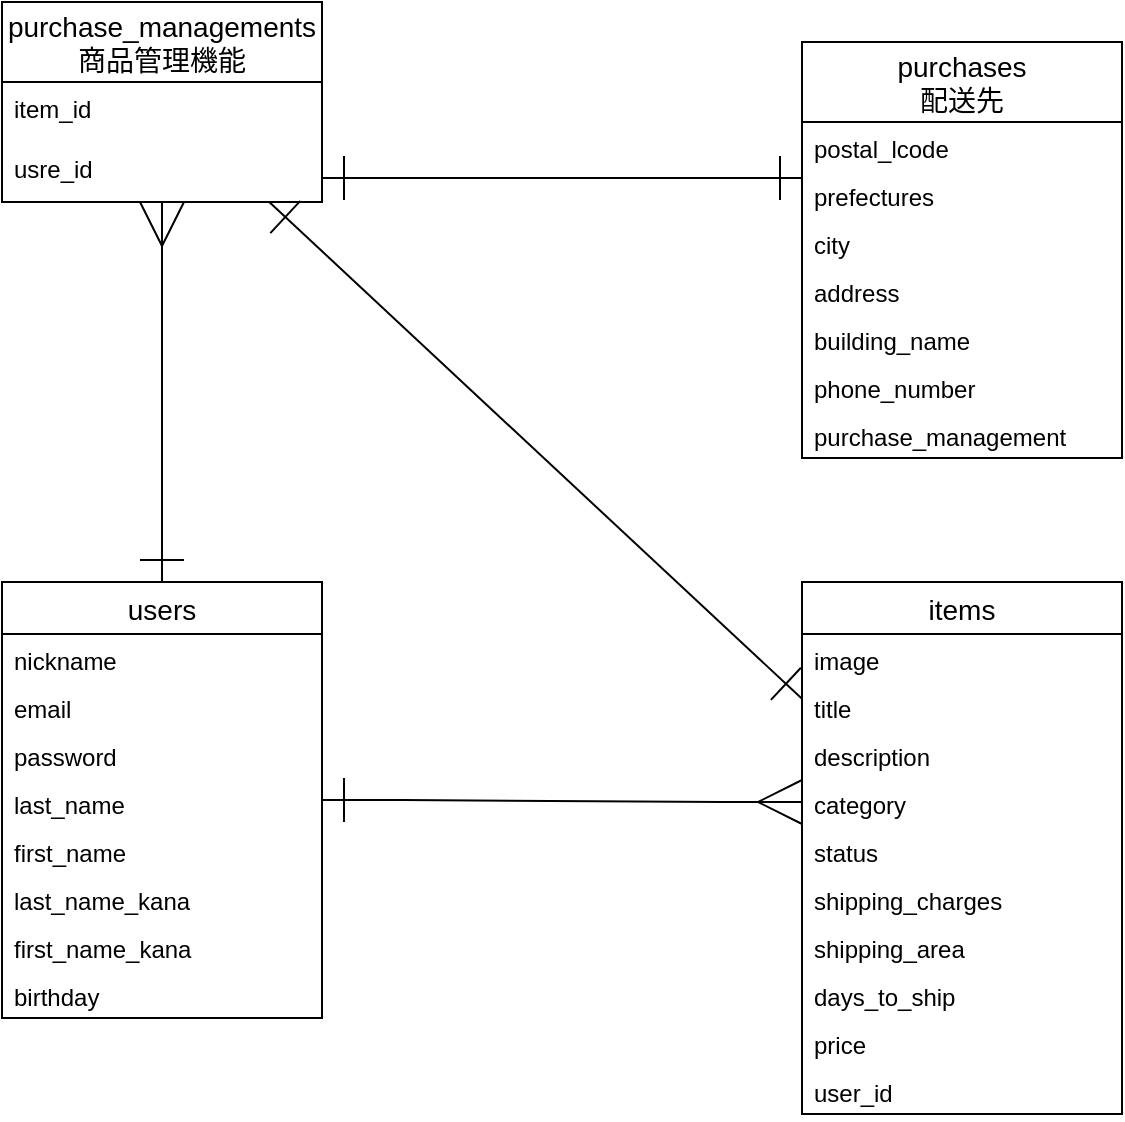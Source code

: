 <mxfile>
    <diagram id="BGSpOSfhiEUuaW4v26eJ" name="ページ1">
        <mxGraphModel dx="747" dy="680" grid="1" gridSize="10" guides="1" tooltips="1" connect="1" arrows="1" fold="1" page="1" pageScale="1" pageWidth="1654" pageHeight="1169" math="0" shadow="0">
            <root>
                <mxCell id="0"/>
                <mxCell id="1" parent="0"/>
                <mxCell id="133" style="edgeStyle=orthogonalEdgeStyle;rounded=1;orthogonalLoop=1;jettySize=auto;html=1;startArrow=ERone;startFill=0;endArrow=ERmany;endFill=0;startSize=20;endSize=20;" parent="1" source="6" target="128" edge="1">
                    <mxGeometry relative="1" as="geometry">
                        <Array as="points">
                            <mxPoint x="600" y="410"/>
                            <mxPoint x="600" y="410"/>
                        </Array>
                    </mxGeometry>
                </mxCell>
                <mxCell id="6" value="users" style="swimlane;fontStyle=0;childLayout=stackLayout;horizontal=1;startSize=26;horizontalStack=0;resizeParent=1;resizeParentMax=0;resizeLast=0;collapsible=1;marginBottom=0;align=center;fontSize=14;" parent="1" vertex="1">
                    <mxGeometry x="520" y="510" width="160" height="218" as="geometry"/>
                </mxCell>
                <mxCell id="9" value="nickname&#10;" style="text;strokeColor=none;fillColor=none;spacingLeft=4;spacingRight=4;overflow=hidden;rotatable=0;points=[[0,0.5],[1,0.5]];portConstraint=eastwest;fontSize=12;verticalAlign=top;" parent="6" vertex="1">
                    <mxGeometry y="26" width="160" height="24" as="geometry"/>
                </mxCell>
                <mxCell id="97" value="email" style="text;strokeColor=none;fillColor=none;spacingLeft=4;spacingRight=4;overflow=hidden;rotatable=0;points=[[0,0.5],[1,0.5]];portConstraint=eastwest;fontSize=12;verticalAlign=top;" parent="6" vertex="1">
                    <mxGeometry y="50" width="160" height="24" as="geometry"/>
                </mxCell>
                <mxCell id="98" value="password" style="text;strokeColor=none;fillColor=none;spacingLeft=4;spacingRight=4;overflow=hidden;rotatable=0;points=[[0,0.5],[1,0.5]];portConstraint=eastwest;fontSize=12;verticalAlign=top;" parent="6" vertex="1">
                    <mxGeometry y="74" width="160" height="24" as="geometry"/>
                </mxCell>
                <mxCell id="99" value="last_name" style="text;strokeColor=none;fillColor=none;spacingLeft=4;spacingRight=4;overflow=hidden;rotatable=0;points=[[0,0.5],[1,0.5]];portConstraint=eastwest;fontSize=12;verticalAlign=top;" parent="6" vertex="1">
                    <mxGeometry y="98" width="160" height="24" as="geometry"/>
                </mxCell>
                <mxCell id="100" value="first_name" style="text;strokeColor=none;fillColor=none;spacingLeft=4;spacingRight=4;overflow=hidden;rotatable=0;points=[[0,0.5],[1,0.5]];portConstraint=eastwest;fontSize=12;verticalAlign=top;" parent="6" vertex="1">
                    <mxGeometry y="122" width="160" height="24" as="geometry"/>
                </mxCell>
                <mxCell id="101" value="last_name_kana" style="text;strokeColor=none;fillColor=none;spacingLeft=4;spacingRight=4;overflow=hidden;rotatable=0;points=[[0,0.5],[1,0.5]];portConstraint=eastwest;fontSize=12;verticalAlign=top;" parent="6" vertex="1">
                    <mxGeometry y="146" width="160" height="24" as="geometry"/>
                </mxCell>
                <mxCell id="102" value="first_name_kana" style="text;strokeColor=none;fillColor=none;spacingLeft=4;spacingRight=4;overflow=hidden;rotatable=0;points=[[0,0.5],[1,0.5]];portConstraint=eastwest;fontSize=12;verticalAlign=top;" parent="6" vertex="1">
                    <mxGeometry y="170" width="160" height="24" as="geometry"/>
                </mxCell>
                <mxCell id="103" value="birthday" style="text;strokeColor=none;fillColor=none;spacingLeft=4;spacingRight=4;overflow=hidden;rotatable=0;points=[[0,0.5],[1,0.5]];portConstraint=eastwest;fontSize=12;verticalAlign=top;" parent="6" vertex="1">
                    <mxGeometry y="194" width="160" height="24" as="geometry"/>
                </mxCell>
                <mxCell id="135" style="rounded=0;orthogonalLoop=1;jettySize=auto;html=1;startArrow=ERone;startFill=0;endArrow=ERone;endFill=0;endSize=20;startSize=20;" edge="1" parent="1" source="10" target="128">
                    <mxGeometry relative="1" as="geometry">
                        <mxPoint x="760" y="450" as="targetPoint"/>
                    </mxGeometry>
                </mxCell>
                <mxCell id="10" value="items" style="swimlane;fontStyle=0;childLayout=stackLayout;horizontal=1;startSize=26;horizontalStack=0;resizeParent=1;resizeParentMax=0;resizeLast=0;collapsible=1;marginBottom=0;align=center;fontSize=14;" parent="1" vertex="1">
                    <mxGeometry x="920" y="510" width="160" height="266" as="geometry"/>
                </mxCell>
                <mxCell id="11" value="image" style="text;strokeColor=none;fillColor=none;spacingLeft=4;spacingRight=4;overflow=hidden;rotatable=0;points=[[0,0.5],[1,0.5]];portConstraint=eastwest;fontSize=12;" parent="10" vertex="1">
                    <mxGeometry y="26" width="160" height="24" as="geometry"/>
                </mxCell>
                <mxCell id="106" value="title" style="text;strokeColor=none;fillColor=none;spacingLeft=4;spacingRight=4;overflow=hidden;rotatable=0;points=[[0,0.5],[1,0.5]];portConstraint=eastwest;fontSize=12;" parent="10" vertex="1">
                    <mxGeometry y="50" width="160" height="24" as="geometry"/>
                </mxCell>
                <mxCell id="107" value="description" style="text;strokeColor=none;fillColor=none;spacingLeft=4;spacingRight=4;overflow=hidden;rotatable=0;points=[[0,0.5],[1,0.5]];portConstraint=eastwest;fontSize=12;" parent="10" vertex="1">
                    <mxGeometry y="74" width="160" height="24" as="geometry"/>
                </mxCell>
                <mxCell id="108" value="category" style="text;strokeColor=none;fillColor=none;spacingLeft=4;spacingRight=4;overflow=hidden;rotatable=0;points=[[0,0.5],[1,0.5]];portConstraint=eastwest;fontSize=12;" parent="10" vertex="1">
                    <mxGeometry y="98" width="160" height="24" as="geometry"/>
                </mxCell>
                <mxCell id="109" value="status" style="text;strokeColor=none;fillColor=none;spacingLeft=4;spacingRight=4;overflow=hidden;rotatable=0;points=[[0,0.5],[1,0.5]];portConstraint=eastwest;fontSize=12;" parent="10" vertex="1">
                    <mxGeometry y="122" width="160" height="24" as="geometry"/>
                </mxCell>
                <mxCell id="110" value="shipping_charges" style="text;strokeColor=none;fillColor=none;spacingLeft=4;spacingRight=4;overflow=hidden;rotatable=0;points=[[0,0.5],[1,0.5]];portConstraint=eastwest;fontSize=12;" parent="10" vertex="1">
                    <mxGeometry y="146" width="160" height="24" as="geometry"/>
                </mxCell>
                <mxCell id="111" value="shipping_area" style="text;strokeColor=none;fillColor=none;spacingLeft=4;spacingRight=4;overflow=hidden;rotatable=0;points=[[0,0.5],[1,0.5]];portConstraint=eastwest;fontSize=12;" parent="10" vertex="1">
                    <mxGeometry y="170" width="160" height="24" as="geometry"/>
                </mxCell>
                <mxCell id="112" value="days_to_ship" style="text;strokeColor=none;fillColor=none;spacingLeft=4;spacingRight=4;overflow=hidden;rotatable=0;points=[[0,0.5],[1,0.5]];portConstraint=eastwest;fontSize=12;" parent="10" vertex="1">
                    <mxGeometry y="194" width="160" height="24" as="geometry"/>
                </mxCell>
                <mxCell id="113" value="price" style="text;strokeColor=none;fillColor=none;spacingLeft=4;spacingRight=4;overflow=hidden;rotatable=0;points=[[0,0.5],[1,0.5]];portConstraint=eastwest;fontSize=12;" parent="10" vertex="1">
                    <mxGeometry y="218" width="160" height="24" as="geometry"/>
                </mxCell>
                <mxCell id="125" value="user_id" style="text;strokeColor=none;fillColor=none;spacingLeft=4;spacingRight=4;overflow=hidden;rotatable=0;points=[[0,0.5],[1,0.5]];portConstraint=eastwest;fontSize=12;" parent="10" vertex="1">
                    <mxGeometry y="242" width="160" height="24" as="geometry"/>
                </mxCell>
                <mxCell id="14" value="purchases&#10;配送先" style="swimlane;fontStyle=0;childLayout=stackLayout;horizontal=1;startSize=40;horizontalStack=0;resizeParent=1;resizeParentMax=0;resizeLast=0;collapsible=1;marginBottom=0;align=center;fontSize=14;" parent="1" vertex="1">
                    <mxGeometry x="920" y="240" width="160" height="208" as="geometry"/>
                </mxCell>
                <mxCell id="118" value="postal_lcode" style="text;strokeColor=none;fillColor=none;spacingLeft=4;spacingRight=4;overflow=hidden;rotatable=0;points=[[0,0.5],[1,0.5]];portConstraint=eastwest;fontSize=12;" parent="14" vertex="1">
                    <mxGeometry y="40" width="160" height="24" as="geometry"/>
                </mxCell>
                <mxCell id="119" value="prefectures" style="text;strokeColor=none;fillColor=none;spacingLeft=4;spacingRight=4;overflow=hidden;rotatable=0;points=[[0,0.5],[1,0.5]];portConstraint=eastwest;fontSize=12;" parent="14" vertex="1">
                    <mxGeometry y="64" width="160" height="24" as="geometry"/>
                </mxCell>
                <mxCell id="120" value="city" style="text;strokeColor=none;fillColor=none;spacingLeft=4;spacingRight=4;overflow=hidden;rotatable=0;points=[[0,0.5],[1,0.5]];portConstraint=eastwest;fontSize=12;" parent="14" vertex="1">
                    <mxGeometry y="88" width="160" height="24" as="geometry"/>
                </mxCell>
                <mxCell id="121" value="address" style="text;strokeColor=none;fillColor=none;spacingLeft=4;spacingRight=4;overflow=hidden;rotatable=0;points=[[0,0.5],[1,0.5]];portConstraint=eastwest;fontSize=12;" parent="14" vertex="1">
                    <mxGeometry y="112" width="160" height="24" as="geometry"/>
                </mxCell>
                <mxCell id="122" value="building_name" style="text;strokeColor=none;fillColor=none;spacingLeft=4;spacingRight=4;overflow=hidden;rotatable=0;points=[[0,0.5],[1,0.5]];portConstraint=eastwest;fontSize=12;" parent="14" vertex="1">
                    <mxGeometry y="136" width="160" height="24" as="geometry"/>
                </mxCell>
                <mxCell id="123" value="phone_number" style="text;strokeColor=none;fillColor=none;spacingLeft=4;spacingRight=4;overflow=hidden;rotatable=0;points=[[0,0.5],[1,0.5]];portConstraint=eastwest;fontSize=12;" parent="14" vertex="1">
                    <mxGeometry y="160" width="160" height="24" as="geometry"/>
                </mxCell>
                <mxCell id="136" value="purchase_management" style="text;strokeColor=none;fillColor=none;spacingLeft=4;spacingRight=4;overflow=hidden;rotatable=0;points=[[0,0.5],[1,0.5]];portConstraint=eastwest;fontSize=12;" vertex="1" parent="14">
                    <mxGeometry y="184" width="160" height="24" as="geometry"/>
                </mxCell>
                <mxCell id="32" value="" style="edgeStyle=entityRelationEdgeStyle;fontSize=12;html=1;endArrow=ERmany;strokeWidth=1;startSize=20;endSize=20;startArrow=ERone;startFill=0;entryX=0;entryY=0.5;entryDx=0;entryDy=0;" parent="1" source="6" target="108" edge="1">
                    <mxGeometry width="100" height="100" relative="1" as="geometry">
                        <mxPoint x="680" y="300" as="sourcePoint"/>
                        <mxPoint x="890" y="619" as="targetPoint"/>
                    </mxGeometry>
                </mxCell>
                <mxCell id="132" style="rounded=1;orthogonalLoop=1;jettySize=auto;html=1;edgeStyle=orthogonalEdgeStyle;elbow=vertical;startArrow=ERone;startFill=0;endArrow=ERone;endFill=0;endSize=20;startSize=20;" parent="1" source="128" target="14" edge="1">
                    <mxGeometry relative="1" as="geometry">
                        <mxPoint x="780" y="210" as="sourcePoint"/>
                        <Array as="points">
                            <mxPoint x="810" y="308"/>
                            <mxPoint x="810" y="308"/>
                        </Array>
                    </mxGeometry>
                </mxCell>
                <mxCell id="128" value="purchase_managements&#10;商品管理機能" style="swimlane;fontStyle=0;childLayout=stackLayout;horizontal=1;startSize=40;horizontalStack=0;resizeParent=1;resizeParentMax=0;resizeLast=0;collapsible=1;marginBottom=0;align=center;fontSize=14;" parent="1" vertex="1">
                    <mxGeometry x="520" y="220" width="160" height="100" as="geometry"/>
                </mxCell>
                <mxCell id="129" value="item_id" style="text;strokeColor=none;fillColor=none;spacingLeft=4;spacingRight=4;overflow=hidden;rotatable=0;points=[[0,0.5],[1,0.5]];portConstraint=eastwest;fontSize=12;" parent="128" vertex="1">
                    <mxGeometry y="40" width="160" height="30" as="geometry"/>
                </mxCell>
                <mxCell id="130" value="usre_id" style="text;strokeColor=none;fillColor=none;spacingLeft=4;spacingRight=4;overflow=hidden;rotatable=0;points=[[0,0.5],[1,0.5]];portConstraint=eastwest;fontSize=12;" parent="128" vertex="1">
                    <mxGeometry y="70" width="160" height="30" as="geometry"/>
                </mxCell>
            </root>
        </mxGraphModel>
    </diagram>
</mxfile>
